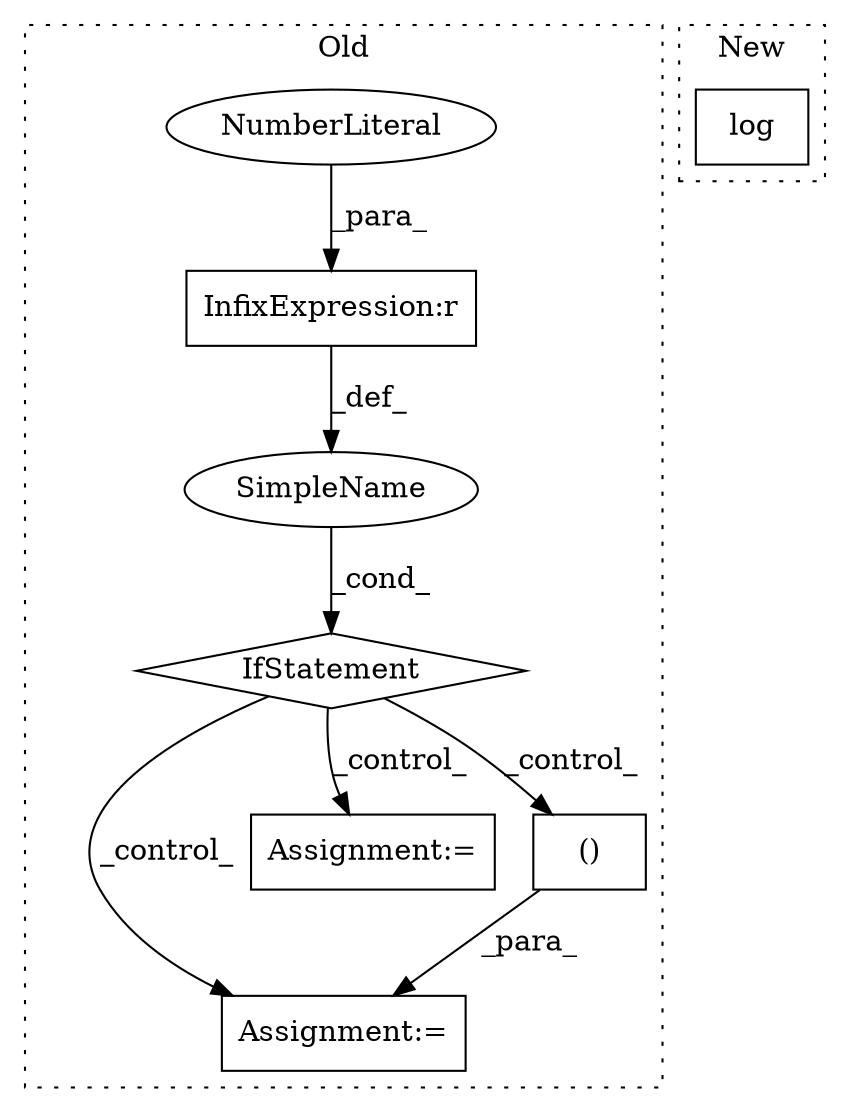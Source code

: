 digraph G {
subgraph cluster0 {
1 [label="IfStatement" a="25" s="12626,12644" l="4,2" shape="diamond"];
3 [label="Assignment:=" a="7" s="12823" l="1" shape="box"];
4 [label="SimpleName" a="42" s="" l="" shape="ellipse"];
5 [label="InfixExpression:r" a="27" s="12640" l="3" shape="box"];
6 [label="NumberLiteral" a="34" s="12643" l="1" shape="ellipse"];
7 [label="Assignment:=" a="7" s="12658" l="1" shape="box"];
8 [label="()" a="106" s="12854" l="63" shape="box"];
label = "Old";
style="dotted";
}
subgraph cluster1 {
2 [label="log" a="32" s="12971" l="5" shape="box"];
label = "New";
style="dotted";
}
1 -> 3 [label="_control_"];
1 -> 7 [label="_control_"];
1 -> 8 [label="_control_"];
4 -> 1 [label="_cond_"];
5 -> 4 [label="_def_"];
6 -> 5 [label="_para_"];
8 -> 3 [label="_para_"];
}